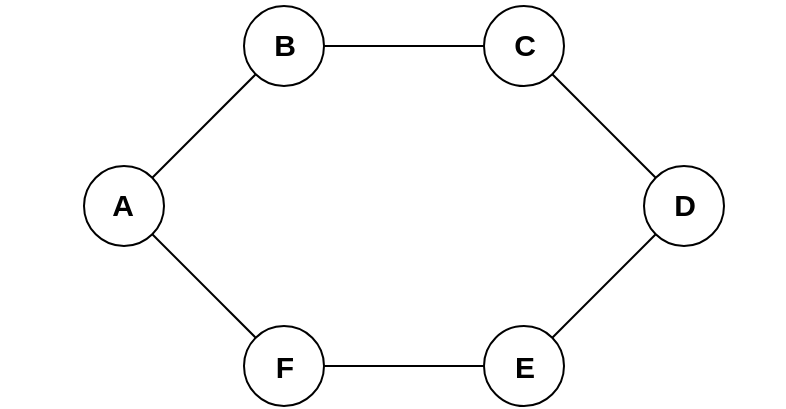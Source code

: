 <mxfile version="26.2.12">
  <diagram name="Trang-1" id="SNipvc5_rJuhXeIoR1O1">
    <mxGraphModel dx="811" dy="475" grid="0" gridSize="10" guides="1" tooltips="1" connect="1" arrows="1" fold="1" page="1" pageScale="1" pageWidth="827" pageHeight="1169" math="0" shadow="0">
      <root>
        <mxCell id="0" />
        <mxCell id="1" parent="0" />
        <mxCell id="vSn7YflEnlxHHNk0T_4G-1" value="" style="ellipse;whiteSpace=wrap;html=1;aspect=fixed;" vertex="1" parent="1">
          <mxGeometry x="80" y="320" width="40" height="40" as="geometry" />
        </mxCell>
        <mxCell id="vSn7YflEnlxHHNk0T_4G-2" value="" style="ellipse;whiteSpace=wrap;html=1;aspect=fixed;" vertex="1" parent="1">
          <mxGeometry x="160" y="240" width="40" height="40" as="geometry" />
        </mxCell>
        <mxCell id="vSn7YflEnlxHHNk0T_4G-3" value="" style="ellipse;whiteSpace=wrap;html=1;aspect=fixed;" vertex="1" parent="1">
          <mxGeometry x="160" y="400" width="40" height="40" as="geometry" />
        </mxCell>
        <mxCell id="vSn7YflEnlxHHNk0T_4G-4" value="" style="ellipse;whiteSpace=wrap;html=1;aspect=fixed;" vertex="1" parent="1">
          <mxGeometry x="280" y="400" width="40" height="40" as="geometry" />
        </mxCell>
        <mxCell id="vSn7YflEnlxHHNk0T_4G-5" value="" style="ellipse;whiteSpace=wrap;html=1;aspect=fixed;" vertex="1" parent="1">
          <mxGeometry x="280" y="240" width="40" height="40" as="geometry" />
        </mxCell>
        <mxCell id="vSn7YflEnlxHHNk0T_4G-6" value="" style="ellipse;whiteSpace=wrap;html=1;aspect=fixed;" vertex="1" parent="1">
          <mxGeometry x="360" y="320" width="40" height="40" as="geometry" />
        </mxCell>
        <mxCell id="vSn7YflEnlxHHNk0T_4G-7" value="" style="endArrow=none;html=1;rounded=0;entryX=0;entryY=1;entryDx=0;entryDy=0;exitX=1;exitY=0;exitDx=0;exitDy=0;" edge="1" parent="1" source="vSn7YflEnlxHHNk0T_4G-4" target="vSn7YflEnlxHHNk0T_4G-6">
          <mxGeometry width="50" height="50" relative="1" as="geometry">
            <mxPoint x="280" y="430" as="sourcePoint" />
            <mxPoint x="330" y="380" as="targetPoint" />
          </mxGeometry>
        </mxCell>
        <mxCell id="vSn7YflEnlxHHNk0T_4G-8" value="" style="endArrow=none;html=1;rounded=0;entryX=0;entryY=1;entryDx=0;entryDy=0;exitX=1;exitY=0;exitDx=0;exitDy=0;" edge="1" parent="1" source="vSn7YflEnlxHHNk0T_4G-1" target="vSn7YflEnlxHHNk0T_4G-2">
          <mxGeometry width="50" height="50" relative="1" as="geometry">
            <mxPoint x="108" y="320" as="sourcePoint" />
            <mxPoint x="160" y="268" as="targetPoint" />
          </mxGeometry>
        </mxCell>
        <mxCell id="vSn7YflEnlxHHNk0T_4G-9" value="" style="endArrow=none;html=1;rounded=0;entryX=0;entryY=0;entryDx=0;entryDy=0;exitX=1;exitY=1;exitDx=0;exitDy=0;" edge="1" parent="1" source="vSn7YflEnlxHHNk0T_4G-1" target="vSn7YflEnlxHHNk0T_4G-3">
          <mxGeometry width="50" height="50" relative="1" as="geometry">
            <mxPoint x="108" y="400" as="sourcePoint" />
            <mxPoint x="160" y="348" as="targetPoint" />
          </mxGeometry>
        </mxCell>
        <mxCell id="vSn7YflEnlxHHNk0T_4G-10" value="" style="endArrow=none;html=1;rounded=0;entryX=0;entryY=0.5;entryDx=0;entryDy=0;exitX=1;exitY=0.5;exitDx=0;exitDy=0;" edge="1" parent="1" source="vSn7YflEnlxHHNk0T_4G-3" target="vSn7YflEnlxHHNk0T_4G-4">
          <mxGeometry width="50" height="50" relative="1" as="geometry">
            <mxPoint x="210" y="446" as="sourcePoint" />
            <mxPoint x="262" y="394" as="targetPoint" />
          </mxGeometry>
        </mxCell>
        <mxCell id="vSn7YflEnlxHHNk0T_4G-11" value="" style="endArrow=none;html=1;rounded=0;entryX=0;entryY=0.5;entryDx=0;entryDy=0;exitX=1;exitY=0.5;exitDx=0;exitDy=0;" edge="1" parent="1" source="vSn7YflEnlxHHNk0T_4G-2" target="vSn7YflEnlxHHNk0T_4G-5">
          <mxGeometry width="50" height="50" relative="1" as="geometry">
            <mxPoint x="200" y="292" as="sourcePoint" />
            <mxPoint x="252" y="240" as="targetPoint" />
          </mxGeometry>
        </mxCell>
        <mxCell id="vSn7YflEnlxHHNk0T_4G-12" value="" style="endArrow=none;html=1;rounded=0;entryX=1;entryY=1;entryDx=0;entryDy=0;exitX=0;exitY=0;exitDx=0;exitDy=0;" edge="1" parent="1" source="vSn7YflEnlxHHNk0T_4G-6" target="vSn7YflEnlxHHNk0T_4G-5">
          <mxGeometry width="50" height="50" relative="1" as="geometry">
            <mxPoint x="290" y="332" as="sourcePoint" />
            <mxPoint x="342" y="280" as="targetPoint" />
          </mxGeometry>
        </mxCell>
        <mxCell id="vSn7YflEnlxHHNk0T_4G-13" value="&lt;font style=&quot;font-size: 15px;&quot;&gt;A&lt;/font&gt;" style="text;strokeColor=none;fillColor=none;html=1;fontSize=24;fontStyle=1;verticalAlign=middle;align=center;" vertex="1" parent="1">
          <mxGeometry x="38" y="311" width="122" height="52" as="geometry" />
        </mxCell>
        <mxCell id="vSn7YflEnlxHHNk0T_4G-14" value="&lt;font style=&quot;font-size: 15px;&quot;&gt;B&lt;/font&gt;" style="text;strokeColor=none;fillColor=none;html=1;fontSize=24;fontStyle=1;verticalAlign=middle;align=center;" vertex="1" parent="1">
          <mxGeometry x="130" y="237" width="100" height="40" as="geometry" />
        </mxCell>
        <mxCell id="vSn7YflEnlxHHNk0T_4G-16" value="&lt;font style=&quot;font-size: 15px;&quot;&gt;D&lt;/font&gt;" style="text;strokeColor=none;fillColor=none;html=1;fontSize=24;fontStyle=1;verticalAlign=middle;align=center;" vertex="1" parent="1">
          <mxGeometry x="330" y="317" width="100" height="40" as="geometry" />
        </mxCell>
        <mxCell id="vSn7YflEnlxHHNk0T_4G-17" value="&lt;font style=&quot;font-size: 15px;&quot;&gt;C&lt;/font&gt;" style="text;strokeColor=none;fillColor=none;html=1;fontSize=24;fontStyle=1;verticalAlign=middle;align=center;" vertex="1" parent="1">
          <mxGeometry x="250" y="237" width="100" height="40" as="geometry" />
        </mxCell>
        <mxCell id="vSn7YflEnlxHHNk0T_4G-18" value="&lt;font style=&quot;font-size: 15px;&quot;&gt;E&lt;/font&gt;" style="text;strokeColor=none;fillColor=none;html=1;fontSize=24;fontStyle=1;verticalAlign=middle;align=center;" vertex="1" parent="1">
          <mxGeometry x="250" y="398" width="100" height="40" as="geometry" />
        </mxCell>
        <mxCell id="vSn7YflEnlxHHNk0T_4G-19" value="&lt;font style=&quot;font-size: 15px;&quot;&gt;F&lt;/font&gt;" style="text;strokeColor=none;fillColor=none;html=1;fontSize=24;fontStyle=1;verticalAlign=middle;align=center;" vertex="1" parent="1">
          <mxGeometry x="130" y="398" width="100" height="40" as="geometry" />
        </mxCell>
      </root>
    </mxGraphModel>
  </diagram>
</mxfile>
